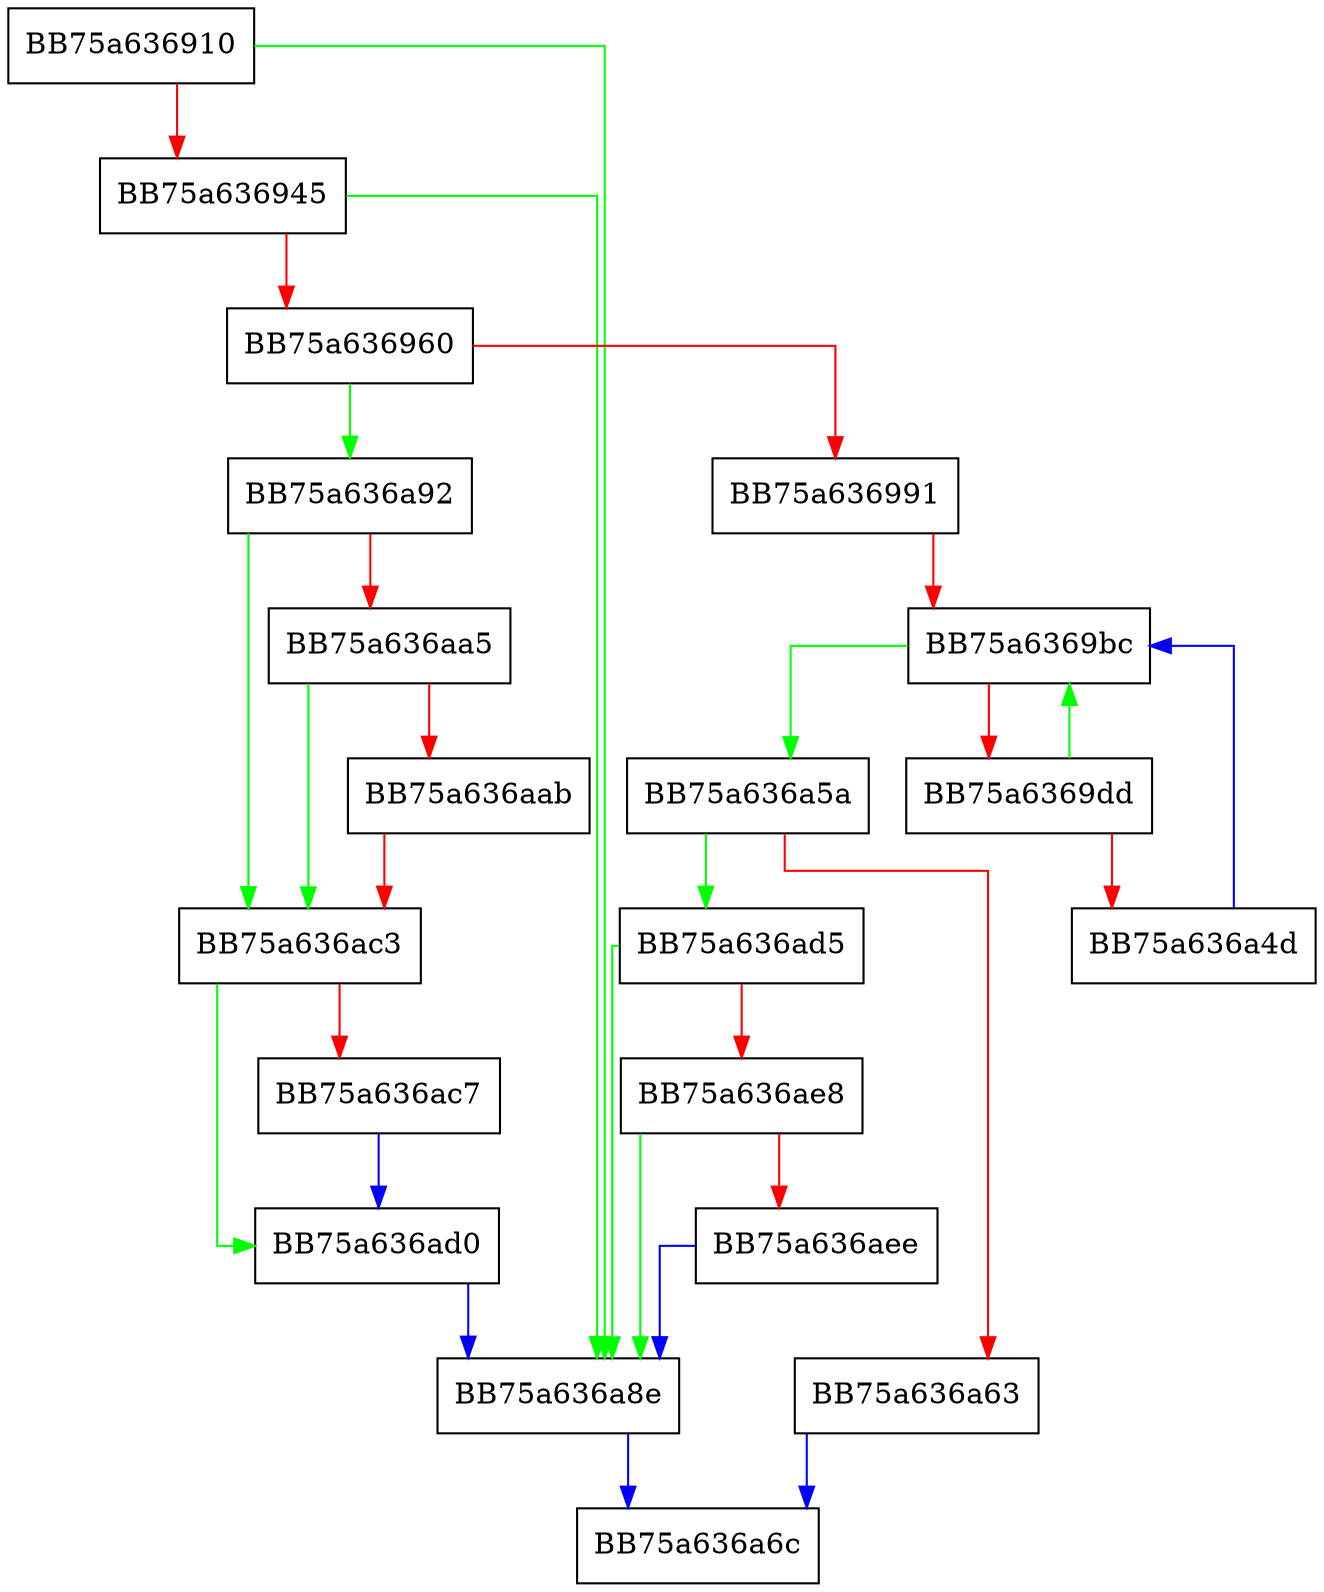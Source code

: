 digraph RegEnumValues {
  node [shape="box"];
  graph [splines=ortho];
  BB75a636910 -> BB75a636a8e [color="green"];
  BB75a636910 -> BB75a636945 [color="red"];
  BB75a636945 -> BB75a636a8e [color="green"];
  BB75a636945 -> BB75a636960 [color="red"];
  BB75a636960 -> BB75a636a92 [color="green"];
  BB75a636960 -> BB75a636991 [color="red"];
  BB75a636991 -> BB75a6369bc [color="red"];
  BB75a6369bc -> BB75a636a5a [color="green"];
  BB75a6369bc -> BB75a6369dd [color="red"];
  BB75a6369dd -> BB75a6369bc [color="green"];
  BB75a6369dd -> BB75a636a4d [color="red"];
  BB75a636a4d -> BB75a6369bc [color="blue"];
  BB75a636a5a -> BB75a636ad5 [color="green"];
  BB75a636a5a -> BB75a636a63 [color="red"];
  BB75a636a63 -> BB75a636a6c [color="blue"];
  BB75a636a8e -> BB75a636a6c [color="blue"];
  BB75a636a92 -> BB75a636ac3 [color="green"];
  BB75a636a92 -> BB75a636aa5 [color="red"];
  BB75a636aa5 -> BB75a636ac3 [color="green"];
  BB75a636aa5 -> BB75a636aab [color="red"];
  BB75a636aab -> BB75a636ac3 [color="red"];
  BB75a636ac3 -> BB75a636ad0 [color="green"];
  BB75a636ac3 -> BB75a636ac7 [color="red"];
  BB75a636ac7 -> BB75a636ad0 [color="blue"];
  BB75a636ad0 -> BB75a636a8e [color="blue"];
  BB75a636ad5 -> BB75a636a8e [color="green"];
  BB75a636ad5 -> BB75a636ae8 [color="red"];
  BB75a636ae8 -> BB75a636a8e [color="green"];
  BB75a636ae8 -> BB75a636aee [color="red"];
  BB75a636aee -> BB75a636a8e [color="blue"];
}